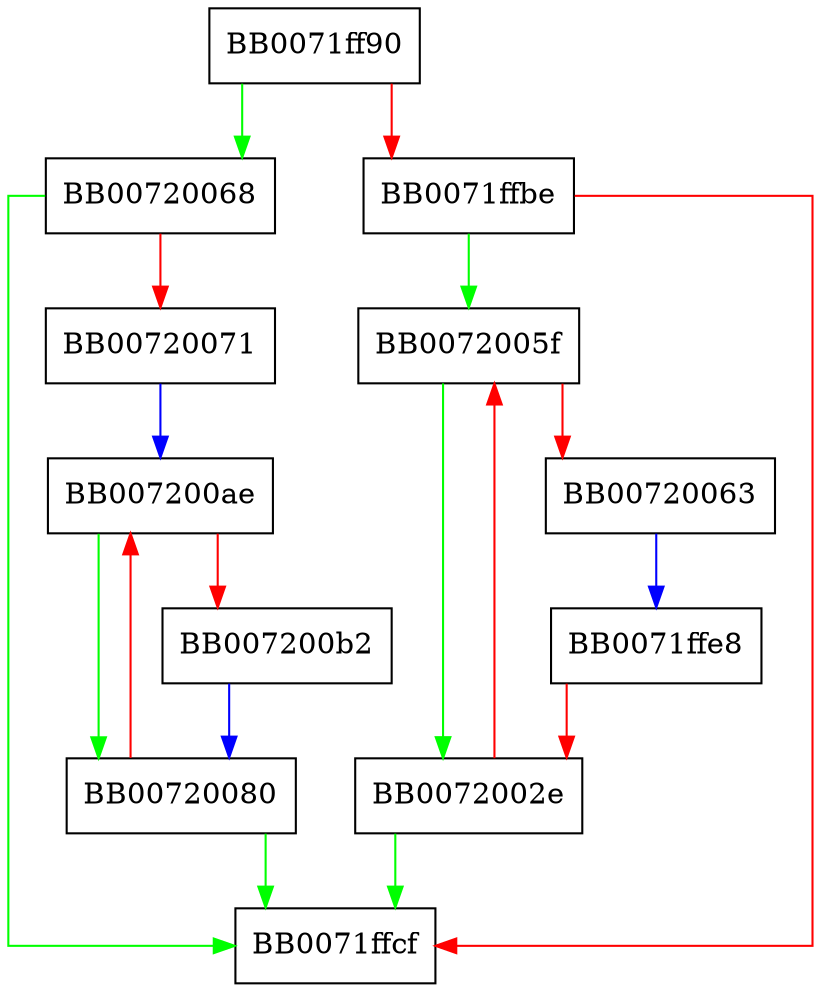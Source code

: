 digraph BF_cfb64_encrypt {
  node [shape="box"];
  graph [splines=ortho];
  BB0071ff90 -> BB00720068 [color="green"];
  BB0071ff90 -> BB0071ffbe [color="red"];
  BB0071ffbe -> BB0072005f [color="green"];
  BB0071ffbe -> BB0071ffcf [color="red"];
  BB0071ffe8 -> BB0072002e [color="red"];
  BB0072002e -> BB0071ffcf [color="green"];
  BB0072002e -> BB0072005f [color="red"];
  BB0072005f -> BB0072002e [color="green"];
  BB0072005f -> BB00720063 [color="red"];
  BB00720063 -> BB0071ffe8 [color="blue"];
  BB00720068 -> BB0071ffcf [color="green"];
  BB00720068 -> BB00720071 [color="red"];
  BB00720071 -> BB007200ae [color="blue"];
  BB00720080 -> BB0071ffcf [color="green"];
  BB00720080 -> BB007200ae [color="red"];
  BB007200ae -> BB00720080 [color="green"];
  BB007200ae -> BB007200b2 [color="red"];
  BB007200b2 -> BB00720080 [color="blue"];
}